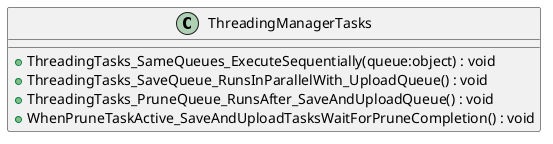 @startuml
class ThreadingManagerTasks {
    + ThreadingTasks_SameQueues_ExecuteSequentially(queue:object) : void
    + ThreadingTasks_SaveQueue_RunsInParallelWith_UploadQueue() : void
    + ThreadingTasks_PruneQueue_RunsAfter_SaveAndUploadQueue() : void
    + WhenPruneTaskActive_SaveAndUploadTasksWaitForPruneCompletion() : void
}
@enduml
